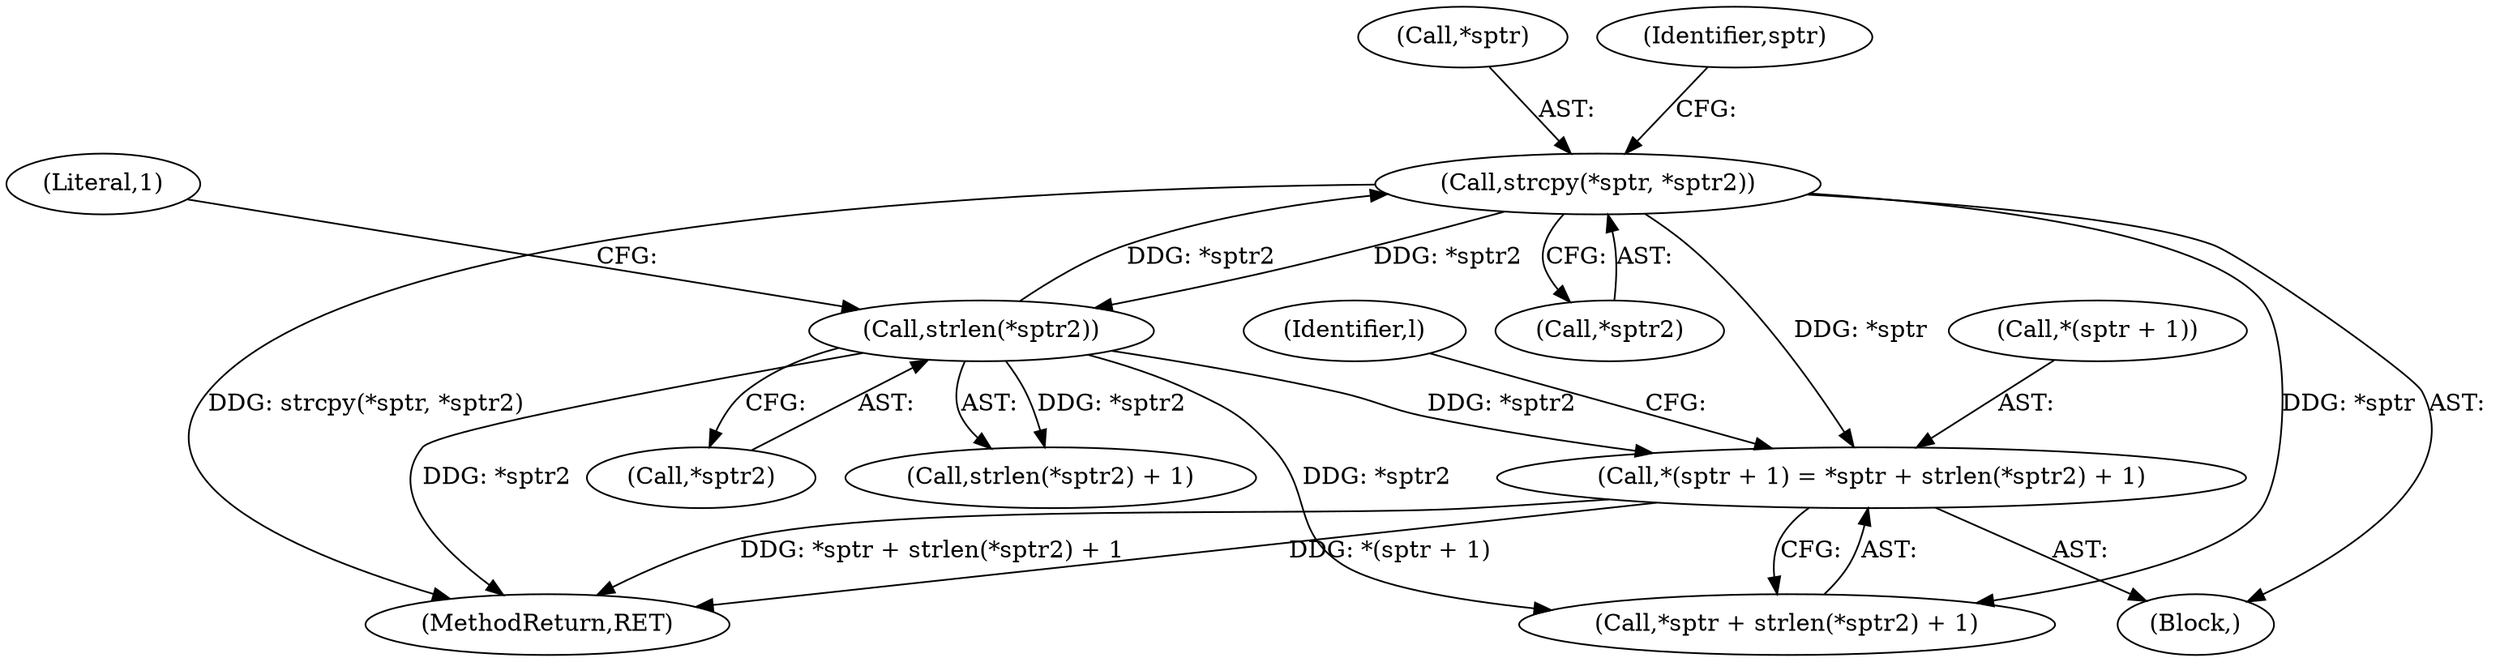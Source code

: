 digraph "0_libXpm_d1167418f0fd02a27f617ec5afd6db053afbe185@integer" {
"1000495" [label="(Call,*(sptr + 1) = *sptr + strlen(*sptr2) + 1)"];
"1000490" [label="(Call,strcpy(*sptr, *sptr2))"];
"1000504" [label="(Call,strlen(*sptr2))"];
"1000507" [label="(Literal,1)"];
"1000609" [label="(MethodReturn,RET)"];
"1000490" [label="(Call,strcpy(*sptr, *sptr2))"];
"1000493" [label="(Call,*sptr2)"];
"1000496" [label="(Call,*(sptr + 1))"];
"1000505" [label="(Call,*sptr2)"];
"1000503" [label="(Call,strlen(*sptr2) + 1)"];
"1000504" [label="(Call,strlen(*sptr2))"];
"1000491" [label="(Call,*sptr)"];
"1000500" [label="(Call,*sptr + strlen(*sptr2) + 1)"];
"1000483" [label="(Identifier,l)"];
"1000498" [label="(Identifier,sptr)"];
"1000495" [label="(Call,*(sptr + 1) = *sptr + strlen(*sptr2) + 1)"];
"1000489" [label="(Block,)"];
"1000495" -> "1000489"  [label="AST: "];
"1000495" -> "1000500"  [label="CFG: "];
"1000496" -> "1000495"  [label="AST: "];
"1000500" -> "1000495"  [label="AST: "];
"1000483" -> "1000495"  [label="CFG: "];
"1000495" -> "1000609"  [label="DDG: *(sptr + 1)"];
"1000495" -> "1000609"  [label="DDG: *sptr + strlen(*sptr2) + 1"];
"1000490" -> "1000495"  [label="DDG: *sptr"];
"1000504" -> "1000495"  [label="DDG: *sptr2"];
"1000490" -> "1000489"  [label="AST: "];
"1000490" -> "1000493"  [label="CFG: "];
"1000491" -> "1000490"  [label="AST: "];
"1000493" -> "1000490"  [label="AST: "];
"1000498" -> "1000490"  [label="CFG: "];
"1000490" -> "1000609"  [label="DDG: strcpy(*sptr, *sptr2)"];
"1000504" -> "1000490"  [label="DDG: *sptr2"];
"1000490" -> "1000500"  [label="DDG: *sptr"];
"1000490" -> "1000504"  [label="DDG: *sptr2"];
"1000504" -> "1000503"  [label="AST: "];
"1000504" -> "1000505"  [label="CFG: "];
"1000505" -> "1000504"  [label="AST: "];
"1000507" -> "1000504"  [label="CFG: "];
"1000504" -> "1000609"  [label="DDG: *sptr2"];
"1000504" -> "1000500"  [label="DDG: *sptr2"];
"1000504" -> "1000503"  [label="DDG: *sptr2"];
}
